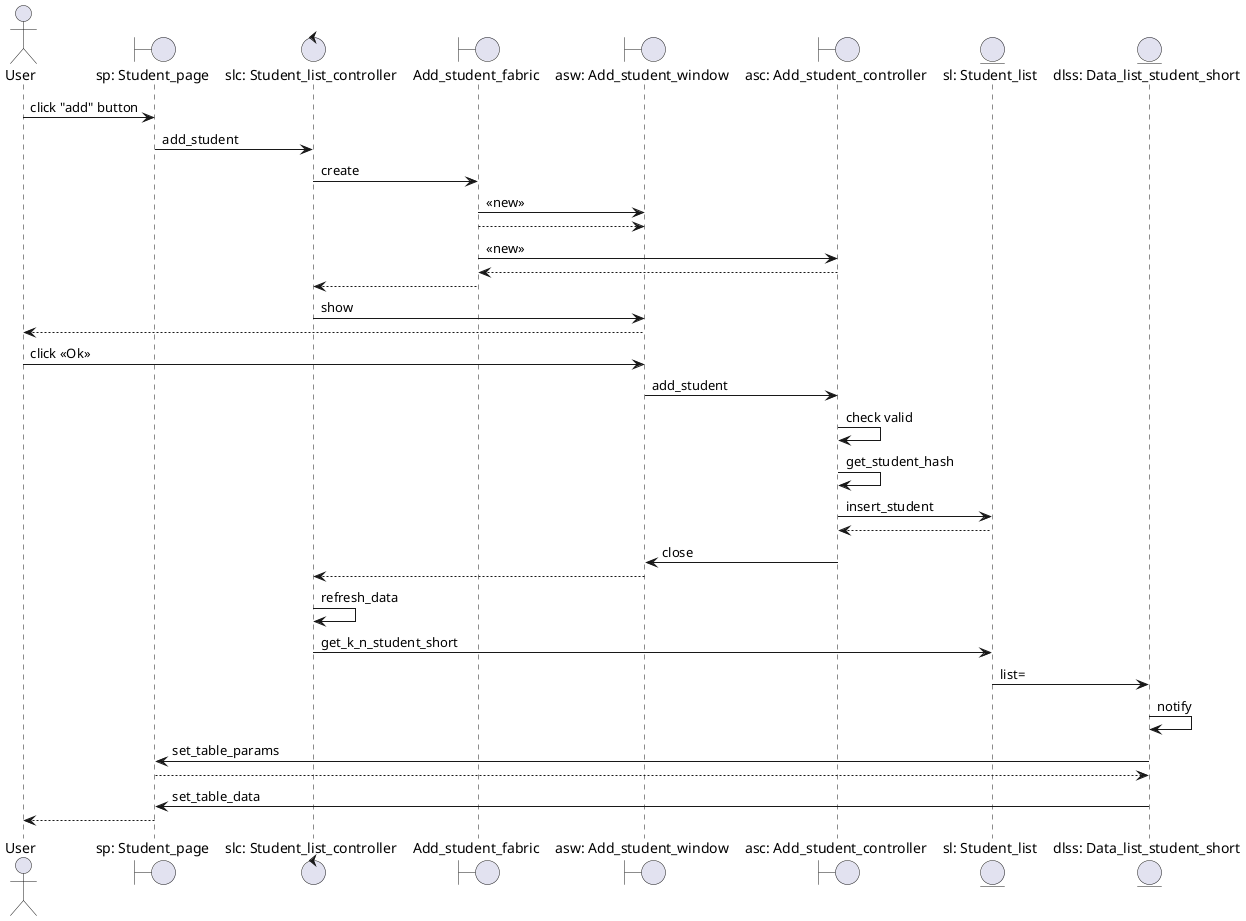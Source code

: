 @startuml
'https://plantuml.com/sequence-diagram



actor       User                                as user
boundary    "sp: Student_page"                  as sp
control     "slc: Student_list_controller"      as slc
boundary    "Add_student_fabric"           as asf
boundary    "asw: Add_student_window"           as asw
boundary    "asc: Add_student_controller"       as asc
entity      "sl: Student_list"                  as sl
entity      "dlss: Data_list_student_short"     as dlss

user -> sp : click "add" button
sp -> slc : add_student
slc -> asf : create
asf -> asw : <<new>>
asw <-- asf
asf -> asc : <<new>>
asc --> asf
slc <-- asf
slc -> asw : show
user <-- asw
user -> asw : click <<Ok>>
asw -> asc : add_student
asc -> asc :check valid
asc -> asc :get_student_hash
asc -> sl : insert_student
asc <-- sl
asw <- asc : close
slc <-- asw
slc -> slc :refresh_data
slc -> sl : get_k_n_student_short
sl -> dlss : list=
dlss -> dlss : notify
sp <- dlss : set_table_params
sp --> dlss
sp <- dlss : set_table_data
user <-- sp
@enduml